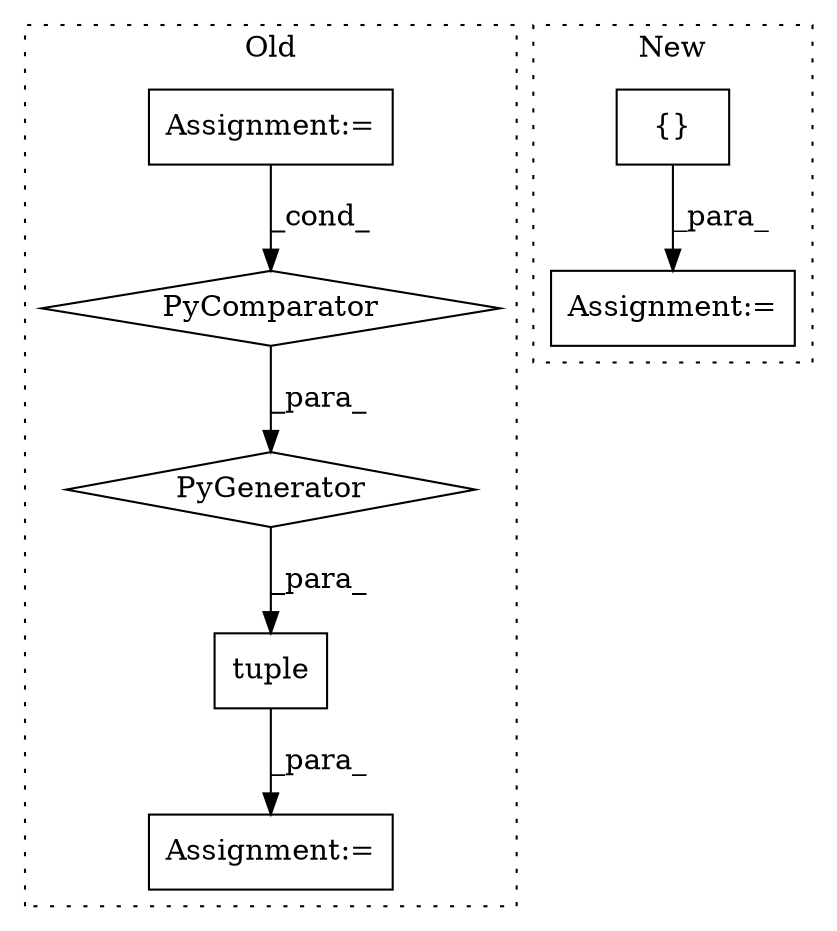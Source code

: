 digraph G {
subgraph cluster0 {
1 [label="tuple" a="32" s="10256,10393" l="17,-3" shape="box"];
4 [label="Assignment:=" a="7" s="10359" l="28" shape="box"];
5 [label="PyComparator" a="113" s="10359" l="28" shape="diamond"];
6 [label="Assignment:=" a="7" s="10255" l="1" shape="box"];
7 [label="PyGenerator" a="107" s="10273" l="120" shape="diamond"];
label = "Old";
style="dotted";
}
subgraph cluster1 {
2 [label="{}" a="4" s="10175" l="2" shape="box"];
3 [label="Assignment:=" a="7" s="10157" l="9" shape="box"];
label = "New";
style="dotted";
}
1 -> 6 [label="_para_"];
2 -> 3 [label="_para_"];
4 -> 5 [label="_cond_"];
5 -> 7 [label="_para_"];
7 -> 1 [label="_para_"];
}